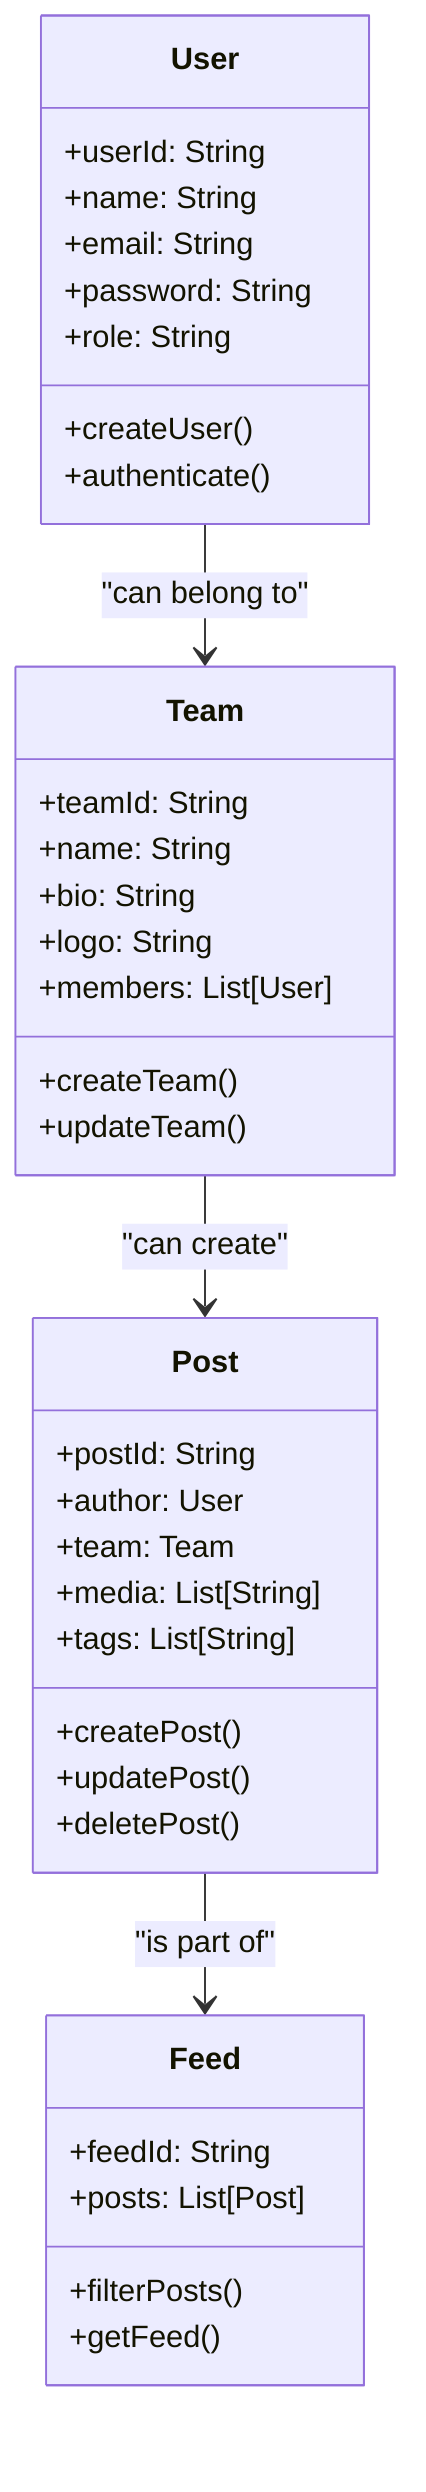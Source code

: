 classDiagram
    class User {
        +userId: String
        +name: String
        +email: String
        +password: String
        +role: String
        +createUser()
        +authenticate()
    }

    class Team {
        +teamId: String
        +name: String
        +bio: String
        +logo: String
        +members: List[User]
        +createTeam()
        +updateTeam()
    }

    class Post {
        +postId: String
        +author: User
        +team: Team
        +media: List[String]
        +tags: List[String]
        +createPost()
        +updatePost()
        +deletePost()
    }

    class Feed {
        +feedId: String
        +posts: List[Post]
        +filterPosts()
        +getFeed()
    }

    User --> Team : "can belong to"
    Team --> Post : "can create"
    Post --> Feed : "is part of"